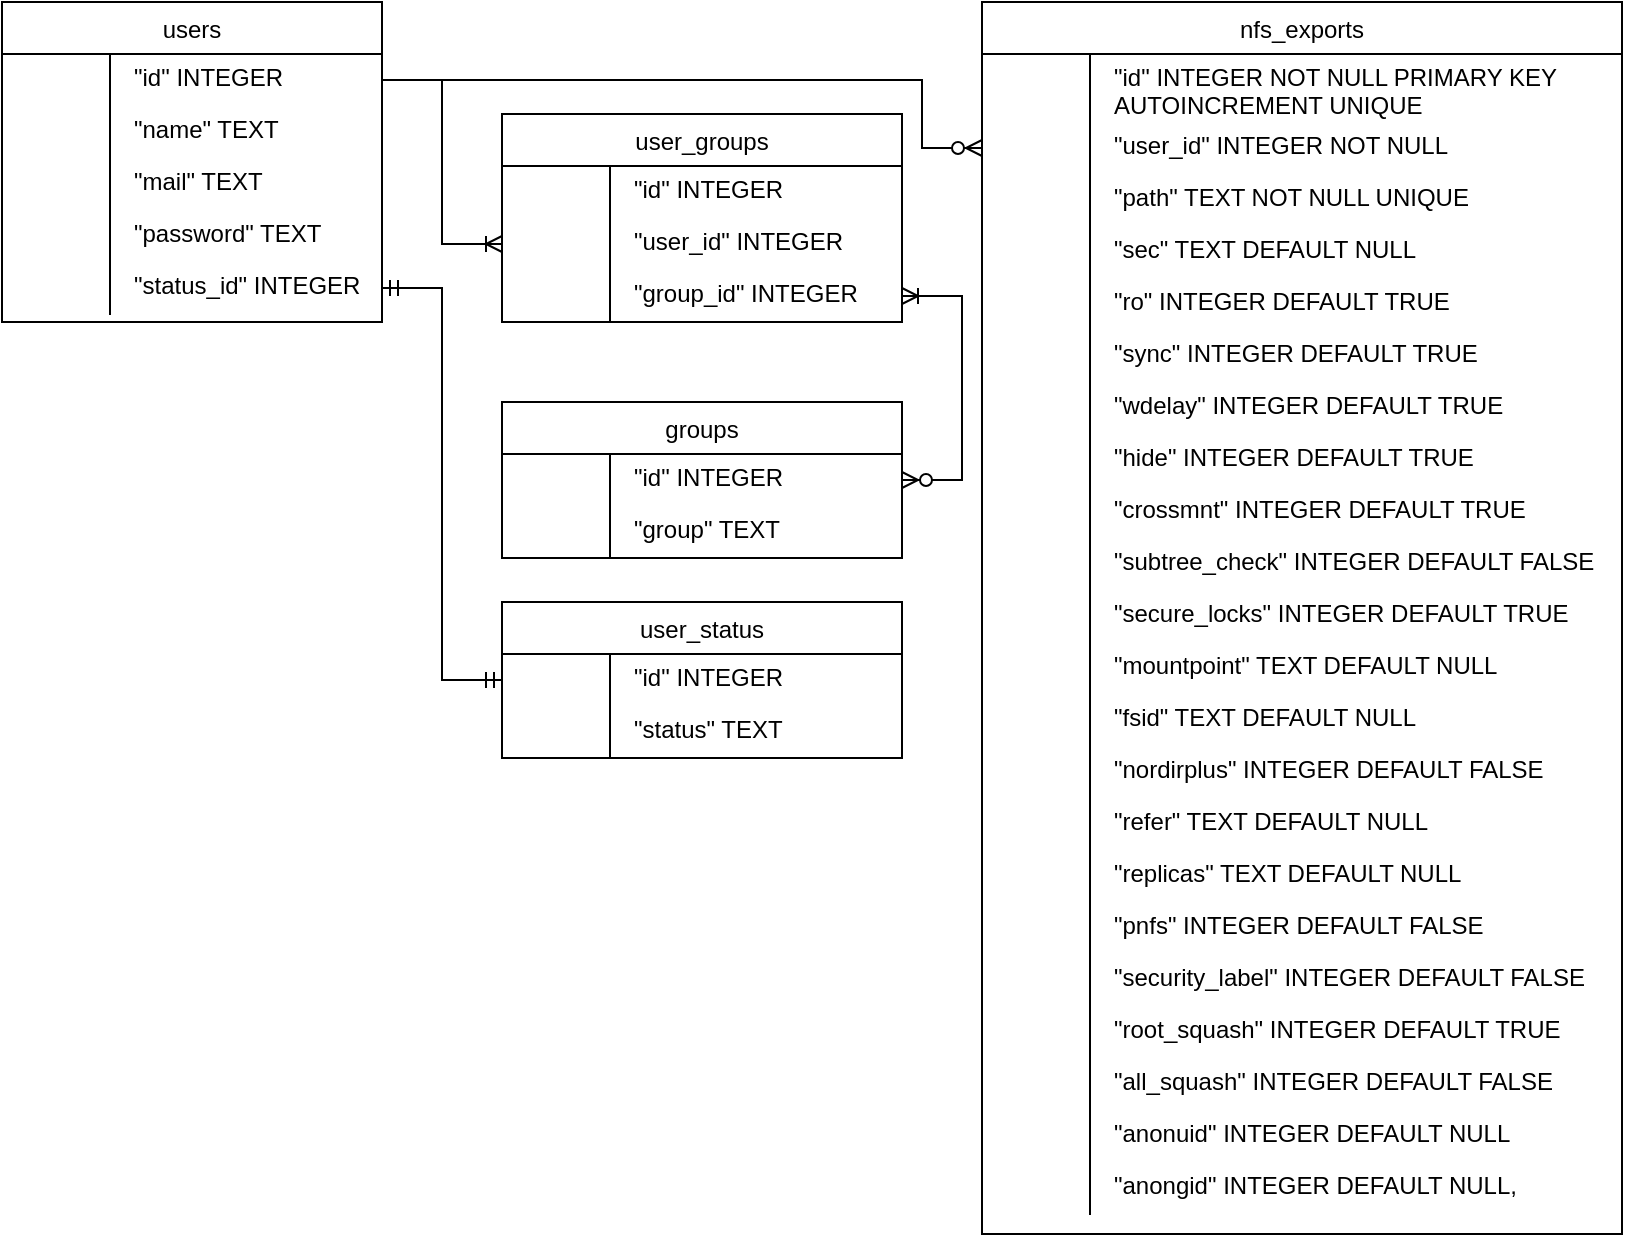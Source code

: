 <mxfile version="21.6.8" type="device">
  <diagram name="Page-1" id="MCpMqmrJ8vnDkDQt-25c">
    <mxGraphModel dx="1010" dy="624" grid="1" gridSize="10" guides="1" tooltips="1" connect="1" arrows="1" fold="1" page="1" pageScale="1" pageWidth="850" pageHeight="1100" math="0" shadow="0">
      <root>
        <mxCell id="0" />
        <mxCell id="1" parent="0" />
        <mxCell id="6Yh1_W6eSsMe6pJE7CTc-1" value="users" style="swimlane;fontStyle=0;childLayout=stackLayout;horizontal=1;startSize=26;fillColor=default;horizontalStack=0;resizeParent=1;resizeLast=0;collapsible=1;marginBottom=0;swimlaneFillColor=default;align=center;" parent="1" vertex="1">
          <mxGeometry width="190" height="160" as="geometry" />
        </mxCell>
        <mxCell id="6Yh1_W6eSsMe6pJE7CTc-2" value="&quot;id&quot;&#x9;INTEGER" style="shape=partialRectangle;top=0;left=0;right=0;bottom=0;align=left;verticalAlign=top;spacingTop=-2;fillColor=none;spacingLeft=64;spacingRight=4;overflow=hidden;rotatable=0;points=[[0,0.5],[1,0.5]];portConstraint=eastwest;dropTarget=0;" parent="6Yh1_W6eSsMe6pJE7CTc-1" vertex="1">
          <mxGeometry y="26" width="190" height="26" as="geometry" />
        </mxCell>
        <mxCell id="6Yh1_W6eSsMe6pJE7CTc-3" value="" style="shape=partialRectangle;top=0;left=0;bottom=0;fillColor=none;align=left;verticalAlign=middle;spacingLeft=4;spacingRight=4;overflow=hidden;rotatable=180;points=[];portConstraint=eastwest;part=1;" parent="6Yh1_W6eSsMe6pJE7CTc-2" vertex="1" connectable="0">
          <mxGeometry width="54" height="26" as="geometry" />
        </mxCell>
        <mxCell id="6Yh1_W6eSsMe6pJE7CTc-4" value="&quot;name&quot;&#x9;TEXT" style="shape=partialRectangle;top=0;left=0;right=0;bottom=0;align=left;verticalAlign=top;spacingTop=-2;fillColor=none;spacingLeft=64;spacingRight=4;overflow=hidden;rotatable=0;points=[[0,0.5],[1,0.5]];portConstraint=eastwest;dropTarget=0;" parent="6Yh1_W6eSsMe6pJE7CTc-1" vertex="1">
          <mxGeometry y="52" width="190" height="26" as="geometry" />
        </mxCell>
        <mxCell id="6Yh1_W6eSsMe6pJE7CTc-5" value="" style="shape=partialRectangle;top=0;left=0;bottom=0;fillColor=none;align=left;verticalAlign=middle;spacingLeft=4;spacingRight=4;overflow=hidden;rotatable=180;points=[];portConstraint=eastwest;part=1;" parent="6Yh1_W6eSsMe6pJE7CTc-4" vertex="1" connectable="0">
          <mxGeometry width="54" height="26" as="geometry" />
        </mxCell>
        <mxCell id="6Yh1_W6eSsMe6pJE7CTc-6" value="&quot;mail&quot;&#x9;TEXT" style="shape=partialRectangle;top=0;left=0;right=0;bottom=0;align=left;verticalAlign=top;spacingTop=-2;fillColor=none;spacingLeft=64;spacingRight=4;overflow=hidden;rotatable=0;points=[[0,0.5],[1,0.5]];portConstraint=eastwest;dropTarget=0;" parent="6Yh1_W6eSsMe6pJE7CTc-1" vertex="1">
          <mxGeometry y="78" width="190" height="26" as="geometry" />
        </mxCell>
        <mxCell id="6Yh1_W6eSsMe6pJE7CTc-7" value="" style="shape=partialRectangle;top=0;left=0;bottom=0;fillColor=none;align=left;verticalAlign=middle;spacingLeft=4;spacingRight=4;overflow=hidden;rotatable=180;points=[];portConstraint=eastwest;part=1;" parent="6Yh1_W6eSsMe6pJE7CTc-6" vertex="1" connectable="0">
          <mxGeometry width="54" height="26" as="geometry" />
        </mxCell>
        <mxCell id="6Yh1_W6eSsMe6pJE7CTc-8" value="&quot;password&quot;&#x9;TEXT" style="shape=partialRectangle;top=0;left=0;right=0;bottom=0;align=left;verticalAlign=top;spacingTop=-2;fillColor=none;spacingLeft=64;spacingRight=4;overflow=hidden;rotatable=0;points=[[0,0.5],[1,0.5]];portConstraint=eastwest;dropTarget=0;" parent="6Yh1_W6eSsMe6pJE7CTc-1" vertex="1">
          <mxGeometry y="104" width="190" height="26" as="geometry" />
        </mxCell>
        <mxCell id="6Yh1_W6eSsMe6pJE7CTc-9" value="" style="shape=partialRectangle;top=0;left=0;bottom=0;fillColor=none;align=left;verticalAlign=middle;spacingLeft=4;spacingRight=4;overflow=hidden;rotatable=180;points=[];portConstraint=eastwest;part=1;" parent="6Yh1_W6eSsMe6pJE7CTc-8" vertex="1" connectable="0">
          <mxGeometry width="54" height="26" as="geometry" />
        </mxCell>
        <mxCell id="6Yh1_W6eSsMe6pJE7CTc-10" value="&quot;status_id&quot; INTEGER" style="shape=partialRectangle;top=0;left=0;right=0;bottom=0;align=left;verticalAlign=top;spacingTop=-2;fillColor=none;spacingLeft=64;spacingRight=4;overflow=hidden;rotatable=0;points=[[0,0.5],[1,0.5]];portConstraint=eastwest;dropTarget=0;" parent="6Yh1_W6eSsMe6pJE7CTc-1" vertex="1">
          <mxGeometry y="130" width="190" height="26" as="geometry" />
        </mxCell>
        <mxCell id="6Yh1_W6eSsMe6pJE7CTc-11" value="" style="shape=partialRectangle;top=0;left=0;bottom=0;fillColor=none;align=left;verticalAlign=middle;spacingLeft=4;spacingRight=4;overflow=hidden;rotatable=180;points=[];portConstraint=eastwest;part=1;" parent="6Yh1_W6eSsMe6pJE7CTc-10" vertex="1" connectable="0">
          <mxGeometry width="54" height="26" as="geometry" />
        </mxCell>
        <mxCell id="6Yh1_W6eSsMe6pJE7CTc-12" value="groups" style="swimlane;fontStyle=0;childLayout=stackLayout;horizontal=1;startSize=26;fillColor=default;horizontalStack=0;resizeParent=1;resizeLast=0;collapsible=1;marginBottom=0;swimlaneFillColor=default;align=center;" parent="1" vertex="1">
          <mxGeometry x="250" y="200" width="200" height="78" as="geometry" />
        </mxCell>
        <mxCell id="6Yh1_W6eSsMe6pJE7CTc-13" value="&quot;id&quot;&#x9;INTEGER" style="shape=partialRectangle;top=0;left=0;right=0;bottom=0;align=left;verticalAlign=top;spacingTop=-2;fillColor=none;spacingLeft=64;spacingRight=4;overflow=hidden;rotatable=0;points=[[0,0.5],[1,0.5]];portConstraint=eastwest;dropTarget=0;" parent="6Yh1_W6eSsMe6pJE7CTc-12" vertex="1">
          <mxGeometry y="26" width="200" height="26" as="geometry" />
        </mxCell>
        <mxCell id="6Yh1_W6eSsMe6pJE7CTc-14" value="" style="shape=partialRectangle;top=0;left=0;bottom=0;fillColor=none;align=left;verticalAlign=middle;spacingLeft=4;spacingRight=4;overflow=hidden;rotatable=180;points=[];portConstraint=eastwest;part=1;" parent="6Yh1_W6eSsMe6pJE7CTc-13" vertex="1" connectable="0">
          <mxGeometry width="54" height="26" as="geometry" />
        </mxCell>
        <mxCell id="6Yh1_W6eSsMe6pJE7CTc-15" value="&quot;group&quot;&#x9;TEXT" style="shape=partialRectangle;top=0;left=0;right=0;bottom=0;align=left;verticalAlign=top;spacingTop=-2;fillColor=none;spacingLeft=64;spacingRight=4;overflow=hidden;rotatable=0;points=[[0,0.5],[1,0.5]];portConstraint=eastwest;dropTarget=0;" parent="6Yh1_W6eSsMe6pJE7CTc-12" vertex="1">
          <mxGeometry y="52" width="200" height="26" as="geometry" />
        </mxCell>
        <mxCell id="6Yh1_W6eSsMe6pJE7CTc-16" value="" style="shape=partialRectangle;top=0;left=0;bottom=0;fillColor=none;align=left;verticalAlign=middle;spacingLeft=4;spacingRight=4;overflow=hidden;rotatable=180;points=[];portConstraint=eastwest;part=1;" parent="6Yh1_W6eSsMe6pJE7CTc-15" vertex="1" connectable="0">
          <mxGeometry width="54" height="26" as="geometry" />
        </mxCell>
        <mxCell id="6Yh1_W6eSsMe6pJE7CTc-17" value="user_groups" style="swimlane;fontStyle=0;childLayout=stackLayout;horizontal=1;startSize=26;fillColor=default;horizontalStack=0;resizeParent=1;resizeLast=0;collapsible=1;marginBottom=0;swimlaneFillColor=default;align=center;" parent="1" vertex="1">
          <mxGeometry x="250" y="56" width="200" height="104" as="geometry" />
        </mxCell>
        <mxCell id="6Yh1_W6eSsMe6pJE7CTc-18" value="&quot;id&quot;&#x9;INTEGER" style="shape=partialRectangle;top=0;left=0;right=0;bottom=0;align=left;verticalAlign=top;spacingTop=-2;fillColor=none;spacingLeft=64;spacingRight=4;overflow=hidden;rotatable=0;points=[[0,0.5],[1,0.5]];portConstraint=eastwest;dropTarget=0;" parent="6Yh1_W6eSsMe6pJE7CTc-17" vertex="1">
          <mxGeometry y="26" width="200" height="26" as="geometry" />
        </mxCell>
        <mxCell id="6Yh1_W6eSsMe6pJE7CTc-19" value="" style="shape=partialRectangle;top=0;left=0;bottom=0;fillColor=none;align=left;verticalAlign=middle;spacingLeft=4;spacingRight=4;overflow=hidden;rotatable=180;points=[];portConstraint=eastwest;part=1;" parent="6Yh1_W6eSsMe6pJE7CTc-18" vertex="1" connectable="0">
          <mxGeometry width="54" height="26" as="geometry" />
        </mxCell>
        <mxCell id="6Yh1_W6eSsMe6pJE7CTc-20" value="&quot;user_id&quot;&#x9;INTEGER" style="shape=partialRectangle;top=0;left=0;right=0;bottom=0;align=left;verticalAlign=top;spacingTop=-2;fillColor=none;spacingLeft=64;spacingRight=4;overflow=hidden;rotatable=0;points=[[0,0.5],[1,0.5]];portConstraint=eastwest;dropTarget=0;" parent="6Yh1_W6eSsMe6pJE7CTc-17" vertex="1">
          <mxGeometry y="52" width="200" height="26" as="geometry" />
        </mxCell>
        <mxCell id="6Yh1_W6eSsMe6pJE7CTc-21" value="" style="shape=partialRectangle;top=0;left=0;bottom=0;fillColor=none;align=left;verticalAlign=middle;spacingLeft=4;spacingRight=4;overflow=hidden;rotatable=180;points=[];portConstraint=eastwest;part=1;" parent="6Yh1_W6eSsMe6pJE7CTc-20" vertex="1" connectable="0">
          <mxGeometry width="54" height="26" as="geometry" />
        </mxCell>
        <mxCell id="6Yh1_W6eSsMe6pJE7CTc-22" value="&quot;group_id&quot;&#x9;INTEGER" style="shape=partialRectangle;top=0;left=0;right=0;bottom=0;align=left;verticalAlign=top;spacingTop=-2;fillColor=none;spacingLeft=64;spacingRight=4;overflow=hidden;rotatable=0;points=[[0,0.5],[1,0.5]];portConstraint=eastwest;dropTarget=0;" parent="6Yh1_W6eSsMe6pJE7CTc-17" vertex="1">
          <mxGeometry y="78" width="200" height="26" as="geometry" />
        </mxCell>
        <mxCell id="6Yh1_W6eSsMe6pJE7CTc-23" value="" style="shape=partialRectangle;top=0;left=0;bottom=0;fillColor=none;align=left;verticalAlign=middle;spacingLeft=4;spacingRight=4;overflow=hidden;rotatable=180;points=[];portConstraint=eastwest;part=1;" parent="6Yh1_W6eSsMe6pJE7CTc-22" vertex="1" connectable="0">
          <mxGeometry width="54" height="26" as="geometry" />
        </mxCell>
        <mxCell id="6Yh1_W6eSsMe6pJE7CTc-24" value="user_status" style="swimlane;fontStyle=0;childLayout=stackLayout;horizontal=1;startSize=26;fillColor=default;horizontalStack=0;resizeParent=1;resizeLast=0;collapsible=1;marginBottom=0;swimlaneFillColor=default;align=center;" parent="1" vertex="1">
          <mxGeometry x="250" y="300" width="200" height="78" as="geometry" />
        </mxCell>
        <mxCell id="6Yh1_W6eSsMe6pJE7CTc-25" value="&quot;id&quot;&#x9;INTEGER" style="shape=partialRectangle;top=0;left=0;right=0;bottom=0;align=left;verticalAlign=top;spacingTop=-2;fillColor=none;spacingLeft=64;spacingRight=4;overflow=hidden;rotatable=0;points=[[0,0.5],[1,0.5]];portConstraint=eastwest;dropTarget=0;" parent="6Yh1_W6eSsMe6pJE7CTc-24" vertex="1">
          <mxGeometry y="26" width="200" height="26" as="geometry" />
        </mxCell>
        <mxCell id="6Yh1_W6eSsMe6pJE7CTc-26" value="" style="shape=partialRectangle;top=0;left=0;bottom=0;fillColor=none;align=left;verticalAlign=middle;spacingLeft=4;spacingRight=4;overflow=hidden;rotatable=180;points=[];portConstraint=eastwest;part=1;" parent="6Yh1_W6eSsMe6pJE7CTc-25" vertex="1" connectable="0">
          <mxGeometry width="54" height="26" as="geometry" />
        </mxCell>
        <mxCell id="6Yh1_W6eSsMe6pJE7CTc-27" value="&quot;status&quot;&#x9;TEXT" style="shape=partialRectangle;top=0;left=0;right=0;bottom=0;align=left;verticalAlign=top;spacingTop=-2;fillColor=none;spacingLeft=64;spacingRight=4;overflow=hidden;rotatable=0;points=[[0,0.5],[1,0.5]];portConstraint=eastwest;dropTarget=0;" parent="6Yh1_W6eSsMe6pJE7CTc-24" vertex="1">
          <mxGeometry y="52" width="200" height="26" as="geometry" />
        </mxCell>
        <mxCell id="6Yh1_W6eSsMe6pJE7CTc-28" value="" style="shape=partialRectangle;top=0;left=0;bottom=0;fillColor=none;align=left;verticalAlign=middle;spacingLeft=4;spacingRight=4;overflow=hidden;rotatable=180;points=[];portConstraint=eastwest;part=1;" parent="6Yh1_W6eSsMe6pJE7CTc-27" vertex="1" connectable="0">
          <mxGeometry width="54" height="26" as="geometry" />
        </mxCell>
        <mxCell id="6Yh1_W6eSsMe6pJE7CTc-30" value="" style="edgeStyle=entityRelationEdgeStyle;fontSize=12;html=1;endArrow=ERoneToMany;rounded=0;exitX=1;exitY=0.5;exitDx=0;exitDy=0;entryX=0;entryY=0.5;entryDx=0;entryDy=0;" parent="1" source="6Yh1_W6eSsMe6pJE7CTc-2" target="6Yh1_W6eSsMe6pJE7CTc-20" edge="1">
          <mxGeometry width="100" height="100" relative="1" as="geometry">
            <mxPoint x="390" y="480" as="sourcePoint" />
            <mxPoint x="490" y="380" as="targetPoint" />
          </mxGeometry>
        </mxCell>
        <mxCell id="6Yh1_W6eSsMe6pJE7CTc-31" value="" style="edgeStyle=entityRelationEdgeStyle;fontSize=12;html=1;endArrow=ERmandOne;startArrow=ERmandOne;rounded=0;exitX=0;exitY=0.5;exitDx=0;exitDy=0;" parent="1" source="6Yh1_W6eSsMe6pJE7CTc-25" target="6Yh1_W6eSsMe6pJE7CTc-10" edge="1">
          <mxGeometry width="100" height="100" relative="1" as="geometry">
            <mxPoint x="390" y="480" as="sourcePoint" />
            <mxPoint x="490" y="380" as="targetPoint" />
          </mxGeometry>
        </mxCell>
        <mxCell id="6Yh1_W6eSsMe6pJE7CTc-34" value="" style="edgeStyle=entityRelationEdgeStyle;fontSize=12;html=1;endArrow=ERoneToMany;startArrow=ERzeroToMany;rounded=0;exitX=1;exitY=0.5;exitDx=0;exitDy=0;" parent="1" source="6Yh1_W6eSsMe6pJE7CTc-13" target="6Yh1_W6eSsMe6pJE7CTc-22" edge="1">
          <mxGeometry width="100" height="100" relative="1" as="geometry">
            <mxPoint x="580" y="320" as="sourcePoint" />
            <mxPoint x="680" y="220" as="targetPoint" />
          </mxGeometry>
        </mxCell>
        <mxCell id="OXhHKmrEj3yNv-AnouYp-6" value="nfs_exports" style="swimlane;fontStyle=0;childLayout=stackLayout;horizontal=1;startSize=26;fillColor=default;horizontalStack=0;resizeParent=1;resizeLast=0;collapsible=1;marginBottom=0;swimlaneFillColor=default;align=center;" vertex="1" parent="1">
          <mxGeometry x="490" width="320" height="616" as="geometry" />
        </mxCell>
        <mxCell id="OXhHKmrEj3yNv-AnouYp-7" value="&quot;id&quot; INTEGER NOT NULL PRIMARY KEY AUTOINCREMENT UNIQUE" style="shape=partialRectangle;top=0;left=0;right=0;bottom=0;align=left;verticalAlign=top;spacingTop=-2;fillColor=none;spacingLeft=64;spacingRight=4;overflow=hidden;rotatable=0;points=[[0,0.5],[1,0.5]];portConstraint=eastwest;dropTarget=0;fontSize=12;whiteSpace=wrap;" vertex="1" parent="OXhHKmrEj3yNv-AnouYp-6">
          <mxGeometry y="26" width="320" height="34" as="geometry" />
        </mxCell>
        <mxCell id="OXhHKmrEj3yNv-AnouYp-8" value="" style="shape=partialRectangle;top=0;left=0;bottom=0;fillColor=none;align=left;verticalAlign=middle;spacingLeft=4;spacingRight=4;overflow=hidden;rotatable=180;points=[];portConstraint=eastwest;part=1;" vertex="1" connectable="0" parent="OXhHKmrEj3yNv-AnouYp-7">
          <mxGeometry width="54" height="34" as="geometry" />
        </mxCell>
        <mxCell id="OXhHKmrEj3yNv-AnouYp-9" value="&quot;user_id&quot; INTEGER NOT NULL" style="shape=partialRectangle;top=0;left=0;right=0;bottom=0;align=left;verticalAlign=top;spacingTop=-2;fillColor=none;spacingLeft=64;spacingRight=4;overflow=hidden;rotatable=0;points=[[0,0.5],[1,0.5]];portConstraint=eastwest;dropTarget=0;fontSize=12;" vertex="1" parent="OXhHKmrEj3yNv-AnouYp-6">
          <mxGeometry y="60" width="320" height="26" as="geometry" />
        </mxCell>
        <mxCell id="OXhHKmrEj3yNv-AnouYp-10" value="" style="shape=partialRectangle;top=0;left=0;bottom=0;fillColor=none;align=left;verticalAlign=middle;spacingLeft=4;spacingRight=4;overflow=hidden;rotatable=180;points=[];portConstraint=eastwest;part=1;" vertex="1" connectable="0" parent="OXhHKmrEj3yNv-AnouYp-9">
          <mxGeometry width="54" height="26" as="geometry" />
        </mxCell>
        <mxCell id="OXhHKmrEj3yNv-AnouYp-11" value="&quot;path&quot; TEXT NOT NULL UNIQUE" style="shape=partialRectangle;top=0;left=0;right=0;bottom=0;align=left;verticalAlign=top;spacingTop=-2;fillColor=none;spacingLeft=64;spacingRight=4;overflow=hidden;rotatable=0;points=[[0,0.5],[1,0.5]];portConstraint=eastwest;dropTarget=0;fontSize=12;" vertex="1" parent="OXhHKmrEj3yNv-AnouYp-6">
          <mxGeometry y="86" width="320" height="26" as="geometry" />
        </mxCell>
        <mxCell id="OXhHKmrEj3yNv-AnouYp-12" value="" style="shape=partialRectangle;top=0;left=0;bottom=0;fillColor=none;align=left;verticalAlign=middle;spacingLeft=4;spacingRight=4;overflow=hidden;rotatable=180;points=[];portConstraint=eastwest;part=1;" vertex="1" connectable="0" parent="OXhHKmrEj3yNv-AnouYp-11">
          <mxGeometry width="54" height="26" as="geometry" />
        </mxCell>
        <mxCell id="OXhHKmrEj3yNv-AnouYp-13" value="    &quot;sec&quot; TEXT DEFAULT NULL&#xa;" style="shape=partialRectangle;top=0;left=0;right=0;bottom=0;align=left;verticalAlign=top;spacingTop=-2;fillColor=none;spacingLeft=64;spacingRight=4;overflow=hidden;rotatable=0;points=[[0,0.5],[1,0.5]];portConstraint=eastwest;dropTarget=0;" vertex="1" parent="OXhHKmrEj3yNv-AnouYp-6">
          <mxGeometry y="112" width="320" height="26" as="geometry" />
        </mxCell>
        <mxCell id="OXhHKmrEj3yNv-AnouYp-14" value="" style="shape=partialRectangle;top=0;left=0;bottom=0;fillColor=none;align=left;verticalAlign=middle;spacingLeft=4;spacingRight=4;overflow=hidden;rotatable=180;points=[];portConstraint=eastwest;part=1;" vertex="1" connectable="0" parent="OXhHKmrEj3yNv-AnouYp-13">
          <mxGeometry width="54" height="26" as="geometry" />
        </mxCell>
        <mxCell id="OXhHKmrEj3yNv-AnouYp-15" value="    &quot;ro&quot; INTEGER DEFAULT TRUE&#xa;" style="shape=partialRectangle;top=0;left=0;right=0;bottom=0;align=left;verticalAlign=top;spacingTop=-2;fillColor=none;spacingLeft=64;spacingRight=4;overflow=hidden;rotatable=0;points=[[0,0.5],[1,0.5]];portConstraint=eastwest;dropTarget=0;" vertex="1" parent="OXhHKmrEj3yNv-AnouYp-6">
          <mxGeometry y="138" width="320" height="26" as="geometry" />
        </mxCell>
        <mxCell id="OXhHKmrEj3yNv-AnouYp-16" value="" style="shape=partialRectangle;top=0;left=0;bottom=0;fillColor=none;align=left;verticalAlign=middle;spacingLeft=4;spacingRight=4;overflow=hidden;rotatable=180;points=[];portConstraint=eastwest;part=1;" vertex="1" connectable="0" parent="OXhHKmrEj3yNv-AnouYp-15">
          <mxGeometry width="54" height="26" as="geometry" />
        </mxCell>
        <mxCell id="OXhHKmrEj3yNv-AnouYp-17" value="    &quot;sync&quot; INTEGER DEFAULT TRUE" style="shape=partialRectangle;top=0;left=0;right=0;bottom=0;align=left;verticalAlign=top;spacingTop=-2;fillColor=none;spacingLeft=64;spacingRight=4;overflow=hidden;rotatable=0;points=[[0,0.5],[1,0.5]];portConstraint=eastwest;dropTarget=0;" vertex="1" parent="OXhHKmrEj3yNv-AnouYp-6">
          <mxGeometry y="164" width="320" height="26" as="geometry" />
        </mxCell>
        <mxCell id="OXhHKmrEj3yNv-AnouYp-18" value="" style="shape=partialRectangle;top=0;left=0;bottom=0;fillColor=none;align=left;verticalAlign=middle;spacingLeft=4;spacingRight=4;overflow=hidden;rotatable=180;points=[];portConstraint=eastwest;part=1;" vertex="1" connectable="0" parent="OXhHKmrEj3yNv-AnouYp-17">
          <mxGeometry width="54" height="26" as="geometry" />
        </mxCell>
        <mxCell id="OXhHKmrEj3yNv-AnouYp-19" value="&quot;wdelay&quot; INTEGER DEFAULT TRUE" style="shape=partialRectangle;top=0;left=0;right=0;bottom=0;align=left;verticalAlign=top;spacingTop=-2;fillColor=none;spacingLeft=64;spacingRight=4;overflow=hidden;rotatable=0;points=[[0,0.5],[1,0.5]];portConstraint=eastwest;dropTarget=0;" vertex="1" parent="OXhHKmrEj3yNv-AnouYp-6">
          <mxGeometry y="190" width="320" height="26" as="geometry" />
        </mxCell>
        <mxCell id="OXhHKmrEj3yNv-AnouYp-20" value="" style="shape=partialRectangle;top=0;left=0;bottom=0;fillColor=none;align=left;verticalAlign=middle;spacingLeft=4;spacingRight=4;overflow=hidden;rotatable=180;points=[];portConstraint=eastwest;part=1;" vertex="1" connectable="0" parent="OXhHKmrEj3yNv-AnouYp-19">
          <mxGeometry width="54" height="26" as="geometry" />
        </mxCell>
        <mxCell id="OXhHKmrEj3yNv-AnouYp-21" value="  &quot;hide&quot; INTEGER DEFAULT TRUE" style="shape=partialRectangle;top=0;left=0;right=0;bottom=0;align=left;verticalAlign=top;spacingTop=-2;fillColor=none;spacingLeft=64;spacingRight=4;overflow=hidden;rotatable=0;points=[[0,0.5],[1,0.5]];portConstraint=eastwest;dropTarget=0;" vertex="1" parent="OXhHKmrEj3yNv-AnouYp-6">
          <mxGeometry y="216" width="320" height="26" as="geometry" />
        </mxCell>
        <mxCell id="OXhHKmrEj3yNv-AnouYp-22" value="" style="shape=partialRectangle;top=0;left=0;bottom=0;fillColor=none;align=left;verticalAlign=middle;spacingLeft=4;spacingRight=4;overflow=hidden;rotatable=180;points=[];portConstraint=eastwest;part=1;" vertex="1" connectable="0" parent="OXhHKmrEj3yNv-AnouYp-21">
          <mxGeometry width="54" height="26" as="geometry" />
        </mxCell>
        <mxCell id="OXhHKmrEj3yNv-AnouYp-23" value="&quot;crossmnt&quot; INTEGER DEFAULT TRUE" style="shape=partialRectangle;top=0;left=0;right=0;bottom=0;align=left;verticalAlign=top;spacingTop=-2;fillColor=none;spacingLeft=64;spacingRight=4;overflow=hidden;rotatable=0;points=[[0,0.5],[1,0.5]];portConstraint=eastwest;dropTarget=0;" vertex="1" parent="OXhHKmrEj3yNv-AnouYp-6">
          <mxGeometry y="242" width="320" height="26" as="geometry" />
        </mxCell>
        <mxCell id="OXhHKmrEj3yNv-AnouYp-24" value="" style="shape=partialRectangle;top=0;left=0;bottom=0;fillColor=none;align=left;verticalAlign=middle;spacingLeft=4;spacingRight=4;overflow=hidden;rotatable=180;points=[];portConstraint=eastwest;part=1;" vertex="1" connectable="0" parent="OXhHKmrEj3yNv-AnouYp-23">
          <mxGeometry width="54" height="26" as="geometry" />
        </mxCell>
        <mxCell id="OXhHKmrEj3yNv-AnouYp-25" value="&quot;subtree_check&quot; INTEGER DEFAULT FALSE" style="shape=partialRectangle;top=0;left=0;right=0;bottom=0;align=left;verticalAlign=top;spacingTop=-2;fillColor=none;spacingLeft=64;spacingRight=4;overflow=hidden;rotatable=0;points=[[0,0.5],[1,0.5]];portConstraint=eastwest;dropTarget=0;" vertex="1" parent="OXhHKmrEj3yNv-AnouYp-6">
          <mxGeometry y="268" width="320" height="26" as="geometry" />
        </mxCell>
        <mxCell id="OXhHKmrEj3yNv-AnouYp-26" value="" style="shape=partialRectangle;top=0;left=0;bottom=0;fillColor=none;align=left;verticalAlign=middle;spacingLeft=4;spacingRight=4;overflow=hidden;rotatable=180;points=[];portConstraint=eastwest;part=1;" vertex="1" connectable="0" parent="OXhHKmrEj3yNv-AnouYp-25">
          <mxGeometry width="54" height="26" as="geometry" />
        </mxCell>
        <mxCell id="OXhHKmrEj3yNv-AnouYp-27" value="&quot;secure_locks&quot; INTEGER DEFAULT TRUE" style="shape=partialRectangle;top=0;left=0;right=0;bottom=0;align=left;verticalAlign=top;spacingTop=-2;fillColor=none;spacingLeft=64;spacingRight=4;overflow=hidden;rotatable=0;points=[[0,0.5],[1,0.5]];portConstraint=eastwest;dropTarget=0;whiteSpace=wrap;" vertex="1" parent="OXhHKmrEj3yNv-AnouYp-6">
          <mxGeometry y="294" width="320" height="26" as="geometry" />
        </mxCell>
        <mxCell id="OXhHKmrEj3yNv-AnouYp-28" value="" style="shape=partialRectangle;top=0;left=0;bottom=0;fillColor=none;align=left;verticalAlign=middle;spacingLeft=4;spacingRight=4;overflow=hidden;rotatable=180;points=[];portConstraint=eastwest;part=1;" vertex="1" connectable="0" parent="OXhHKmrEj3yNv-AnouYp-27">
          <mxGeometry width="54" height="26" as="geometry" />
        </mxCell>
        <mxCell id="OXhHKmrEj3yNv-AnouYp-29" value="&quot;mountpoint&quot; TEXT DEFAULT NULL" style="shape=partialRectangle;top=0;left=0;right=0;bottom=0;align=left;verticalAlign=top;spacingTop=-2;fillColor=none;spacingLeft=64;spacingRight=4;overflow=hidden;rotatable=0;points=[[0,0.5],[1,0.5]];portConstraint=eastwest;dropTarget=0;" vertex="1" parent="OXhHKmrEj3yNv-AnouYp-6">
          <mxGeometry y="320" width="320" height="26" as="geometry" />
        </mxCell>
        <mxCell id="OXhHKmrEj3yNv-AnouYp-30" value="" style="shape=partialRectangle;top=0;left=0;bottom=0;fillColor=none;align=left;verticalAlign=middle;spacingLeft=4;spacingRight=4;overflow=hidden;rotatable=180;points=[];portConstraint=eastwest;part=1;" vertex="1" connectable="0" parent="OXhHKmrEj3yNv-AnouYp-29">
          <mxGeometry width="54" height="26" as="geometry" />
        </mxCell>
        <mxCell id="OXhHKmrEj3yNv-AnouYp-31" value="&quot;fsid&quot; TEXT DEFAULT NULL" style="shape=partialRectangle;top=0;left=0;right=0;bottom=0;align=left;verticalAlign=top;spacingTop=-2;fillColor=none;spacingLeft=64;spacingRight=4;overflow=hidden;rotatable=0;points=[[0,0.5],[1,0.5]];portConstraint=eastwest;dropTarget=0;" vertex="1" parent="OXhHKmrEj3yNv-AnouYp-6">
          <mxGeometry y="346" width="320" height="26" as="geometry" />
        </mxCell>
        <mxCell id="OXhHKmrEj3yNv-AnouYp-32" value="" style="shape=partialRectangle;top=0;left=0;bottom=0;fillColor=none;align=left;verticalAlign=middle;spacingLeft=4;spacingRight=4;overflow=hidden;rotatable=180;points=[];portConstraint=eastwest;part=1;" vertex="1" connectable="0" parent="OXhHKmrEj3yNv-AnouYp-31">
          <mxGeometry width="54" height="26" as="geometry" />
        </mxCell>
        <mxCell id="OXhHKmrEj3yNv-AnouYp-33" value="&quot;nordirplus&quot; INTEGER DEFAULT FALSE" style="shape=partialRectangle;top=0;left=0;right=0;bottom=0;align=left;verticalAlign=top;spacingTop=-2;fillColor=none;spacingLeft=64;spacingRight=4;overflow=hidden;rotatable=0;points=[[0,0.5],[1,0.5]];portConstraint=eastwest;dropTarget=0;" vertex="1" parent="OXhHKmrEj3yNv-AnouYp-6">
          <mxGeometry y="372" width="320" height="26" as="geometry" />
        </mxCell>
        <mxCell id="OXhHKmrEj3yNv-AnouYp-34" value="" style="shape=partialRectangle;top=0;left=0;bottom=0;fillColor=none;align=left;verticalAlign=middle;spacingLeft=4;spacingRight=4;overflow=hidden;rotatable=180;points=[];portConstraint=eastwest;part=1;" vertex="1" connectable="0" parent="OXhHKmrEj3yNv-AnouYp-33">
          <mxGeometry width="54" height="26" as="geometry" />
        </mxCell>
        <mxCell id="OXhHKmrEj3yNv-AnouYp-35" value="&quot;refer&quot; TEXT DEFAULT NULL" style="shape=partialRectangle;top=0;left=0;right=0;bottom=0;align=left;verticalAlign=top;spacingTop=-2;fillColor=none;spacingLeft=64;spacingRight=4;overflow=hidden;rotatable=0;points=[[0,0.5],[1,0.5]];portConstraint=eastwest;dropTarget=0;" vertex="1" parent="OXhHKmrEj3yNv-AnouYp-6">
          <mxGeometry y="398" width="320" height="26" as="geometry" />
        </mxCell>
        <mxCell id="OXhHKmrEj3yNv-AnouYp-36" value="" style="shape=partialRectangle;top=0;left=0;bottom=0;fillColor=none;align=left;verticalAlign=middle;spacingLeft=4;spacingRight=4;overflow=hidden;rotatable=180;points=[];portConstraint=eastwest;part=1;" vertex="1" connectable="0" parent="OXhHKmrEj3yNv-AnouYp-35">
          <mxGeometry width="54" height="26" as="geometry" />
        </mxCell>
        <mxCell id="OXhHKmrEj3yNv-AnouYp-37" value="&quot;replicas&quot; TEXT DEFAULT NULL" style="shape=partialRectangle;top=0;left=0;right=0;bottom=0;align=left;verticalAlign=top;spacingTop=-2;fillColor=none;spacingLeft=64;spacingRight=4;overflow=hidden;rotatable=0;points=[[0,0.5],[1,0.5]];portConstraint=eastwest;dropTarget=0;" vertex="1" parent="OXhHKmrEj3yNv-AnouYp-6">
          <mxGeometry y="424" width="320" height="26" as="geometry" />
        </mxCell>
        <mxCell id="OXhHKmrEj3yNv-AnouYp-38" value="" style="shape=partialRectangle;top=0;left=0;bottom=0;fillColor=none;align=left;verticalAlign=middle;spacingLeft=4;spacingRight=4;overflow=hidden;rotatable=180;points=[];portConstraint=eastwest;part=1;" vertex="1" connectable="0" parent="OXhHKmrEj3yNv-AnouYp-37">
          <mxGeometry width="54" height="26" as="geometry" />
        </mxCell>
        <mxCell id="OXhHKmrEj3yNv-AnouYp-39" value="&quot;pnfs&quot; INTEGER DEFAULT FALSE" style="shape=partialRectangle;top=0;left=0;right=0;bottom=0;align=left;verticalAlign=top;spacingTop=-2;fillColor=none;spacingLeft=64;spacingRight=4;overflow=hidden;rotatable=0;points=[[0,0.5],[1,0.5]];portConstraint=eastwest;dropTarget=0;" vertex="1" parent="OXhHKmrEj3yNv-AnouYp-6">
          <mxGeometry y="450" width="320" height="26" as="geometry" />
        </mxCell>
        <mxCell id="OXhHKmrEj3yNv-AnouYp-40" value="" style="shape=partialRectangle;top=0;left=0;bottom=0;fillColor=none;align=left;verticalAlign=middle;spacingLeft=4;spacingRight=4;overflow=hidden;rotatable=180;points=[];portConstraint=eastwest;part=1;" vertex="1" connectable="0" parent="OXhHKmrEj3yNv-AnouYp-39">
          <mxGeometry width="54" height="26" as="geometry" />
        </mxCell>
        <mxCell id="OXhHKmrEj3yNv-AnouYp-41" value="&quot;security_label&quot; INTEGER DEFAULT FALSE" style="shape=partialRectangle;top=0;left=0;right=0;bottom=0;align=left;verticalAlign=top;spacingTop=-2;fillColor=none;spacingLeft=64;spacingRight=4;overflow=hidden;rotatable=0;points=[[0,0.5],[1,0.5]];portConstraint=eastwest;dropTarget=0;" vertex="1" parent="OXhHKmrEj3yNv-AnouYp-6">
          <mxGeometry y="476" width="320" height="26" as="geometry" />
        </mxCell>
        <mxCell id="OXhHKmrEj3yNv-AnouYp-42" value="" style="shape=partialRectangle;top=0;left=0;bottom=0;fillColor=none;align=left;verticalAlign=middle;spacingLeft=4;spacingRight=4;overflow=hidden;rotatable=180;points=[];portConstraint=eastwest;part=1;" vertex="1" connectable="0" parent="OXhHKmrEj3yNv-AnouYp-41">
          <mxGeometry width="54" height="26" as="geometry" />
        </mxCell>
        <mxCell id="OXhHKmrEj3yNv-AnouYp-43" value="&quot;root_squash&quot; INTEGER DEFAULT TRUE" style="shape=partialRectangle;top=0;left=0;right=0;bottom=0;align=left;verticalAlign=top;spacingTop=-2;fillColor=none;spacingLeft=64;spacingRight=4;overflow=hidden;rotatable=0;points=[[0,0.5],[1,0.5]];portConstraint=eastwest;dropTarget=0;" vertex="1" parent="OXhHKmrEj3yNv-AnouYp-6">
          <mxGeometry y="502" width="320" height="26" as="geometry" />
        </mxCell>
        <mxCell id="OXhHKmrEj3yNv-AnouYp-44" value="" style="shape=partialRectangle;top=0;left=0;bottom=0;fillColor=none;align=left;verticalAlign=middle;spacingLeft=4;spacingRight=4;overflow=hidden;rotatable=180;points=[];portConstraint=eastwest;part=1;" vertex="1" connectable="0" parent="OXhHKmrEj3yNv-AnouYp-43">
          <mxGeometry width="54" height="26" as="geometry" />
        </mxCell>
        <mxCell id="OXhHKmrEj3yNv-AnouYp-45" value="&quot;all_squash&quot; INTEGER DEFAULT FALSE" style="shape=partialRectangle;top=0;left=0;right=0;bottom=0;align=left;verticalAlign=top;spacingTop=-2;fillColor=none;spacingLeft=64;spacingRight=4;overflow=hidden;rotatable=0;points=[[0,0.5],[1,0.5]];portConstraint=eastwest;dropTarget=0;" vertex="1" parent="OXhHKmrEj3yNv-AnouYp-6">
          <mxGeometry y="528" width="320" height="26" as="geometry" />
        </mxCell>
        <mxCell id="OXhHKmrEj3yNv-AnouYp-46" value="" style="shape=partialRectangle;top=0;left=0;bottom=0;fillColor=none;align=left;verticalAlign=middle;spacingLeft=4;spacingRight=4;overflow=hidden;rotatable=180;points=[];portConstraint=eastwest;part=1;" vertex="1" connectable="0" parent="OXhHKmrEj3yNv-AnouYp-45">
          <mxGeometry width="54" height="26" as="geometry" />
        </mxCell>
        <mxCell id="OXhHKmrEj3yNv-AnouYp-47" value="&quot;anonuid&quot; INTEGER DEFAULT NULL" style="shape=partialRectangle;top=0;left=0;right=0;bottom=0;align=left;verticalAlign=top;spacingTop=-2;fillColor=none;spacingLeft=64;spacingRight=4;overflow=hidden;rotatable=0;points=[[0,0.5],[1,0.5]];portConstraint=eastwest;dropTarget=0;" vertex="1" parent="OXhHKmrEj3yNv-AnouYp-6">
          <mxGeometry y="554" width="320" height="26" as="geometry" />
        </mxCell>
        <mxCell id="OXhHKmrEj3yNv-AnouYp-48" value="" style="shape=partialRectangle;top=0;left=0;bottom=0;fillColor=none;align=left;verticalAlign=middle;spacingLeft=4;spacingRight=4;overflow=hidden;rotatable=180;points=[];portConstraint=eastwest;part=1;" vertex="1" connectable="0" parent="OXhHKmrEj3yNv-AnouYp-47">
          <mxGeometry width="54" height="26" as="geometry" />
        </mxCell>
        <mxCell id="OXhHKmrEj3yNv-AnouYp-49" value="    &quot;anongid&quot; INTEGER DEFAULT NULL,&#xa;" style="shape=partialRectangle;top=0;left=0;right=0;bottom=0;align=left;verticalAlign=top;spacingTop=-2;fillColor=none;spacingLeft=64;spacingRight=4;overflow=hidden;rotatable=0;points=[[0,0.5],[1,0.5]];portConstraint=eastwest;dropTarget=0;" vertex="1" parent="OXhHKmrEj3yNv-AnouYp-6">
          <mxGeometry y="580" width="320" height="26" as="geometry" />
        </mxCell>
        <mxCell id="OXhHKmrEj3yNv-AnouYp-50" value="" style="shape=partialRectangle;top=0;left=0;bottom=0;fillColor=none;align=left;verticalAlign=middle;spacingLeft=4;spacingRight=4;overflow=hidden;rotatable=180;points=[];portConstraint=eastwest;part=1;" vertex="1" connectable="0" parent="OXhHKmrEj3yNv-AnouYp-49">
          <mxGeometry width="54" height="26" as="geometry" />
        </mxCell>
        <mxCell id="OXhHKmrEj3yNv-AnouYp-55" value="" style="edgeStyle=orthogonalEdgeStyle;fontSize=12;html=1;endArrow=ERzeroToMany;startArrow=none;rounded=0;jumpStyle=none;startFill=0;" edge="1" parent="1" source="6Yh1_W6eSsMe6pJE7CTc-2" target="OXhHKmrEj3yNv-AnouYp-9">
          <mxGeometry width="100" height="100" relative="1" as="geometry">
            <mxPoint x="70" y="370" as="sourcePoint" />
            <mxPoint x="390" y="510.0" as="targetPoint" />
            <Array as="points">
              <mxPoint x="460" y="39" />
              <mxPoint x="460" y="73" />
            </Array>
          </mxGeometry>
        </mxCell>
      </root>
    </mxGraphModel>
  </diagram>
</mxfile>
